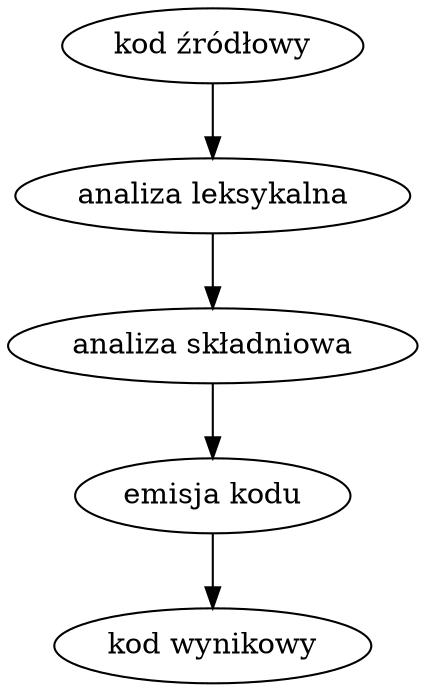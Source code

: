 digraph {
    "kod źródłowy" -> "analiza leksykalna" -> "analiza składniowa" -> "emisja kodu" -> "kod wynikowy";
}
